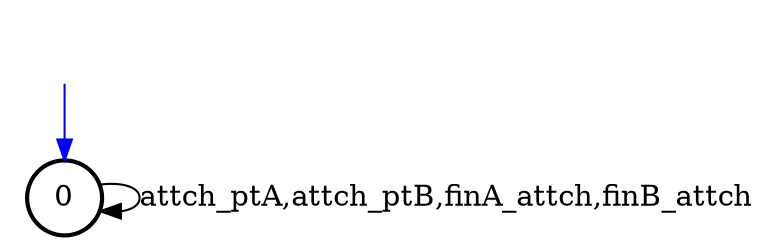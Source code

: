 digraph Image {overlap=scale;node [shape=circle, style=bold, constraint=false];"_0" [peripheries=1,label="0"];"_0" -> "_0" [label="attch_ptA,attch_ptB,finA_attch,finB_attch"]node [shape=plaintext];" "-> "_0" [color=blue];}